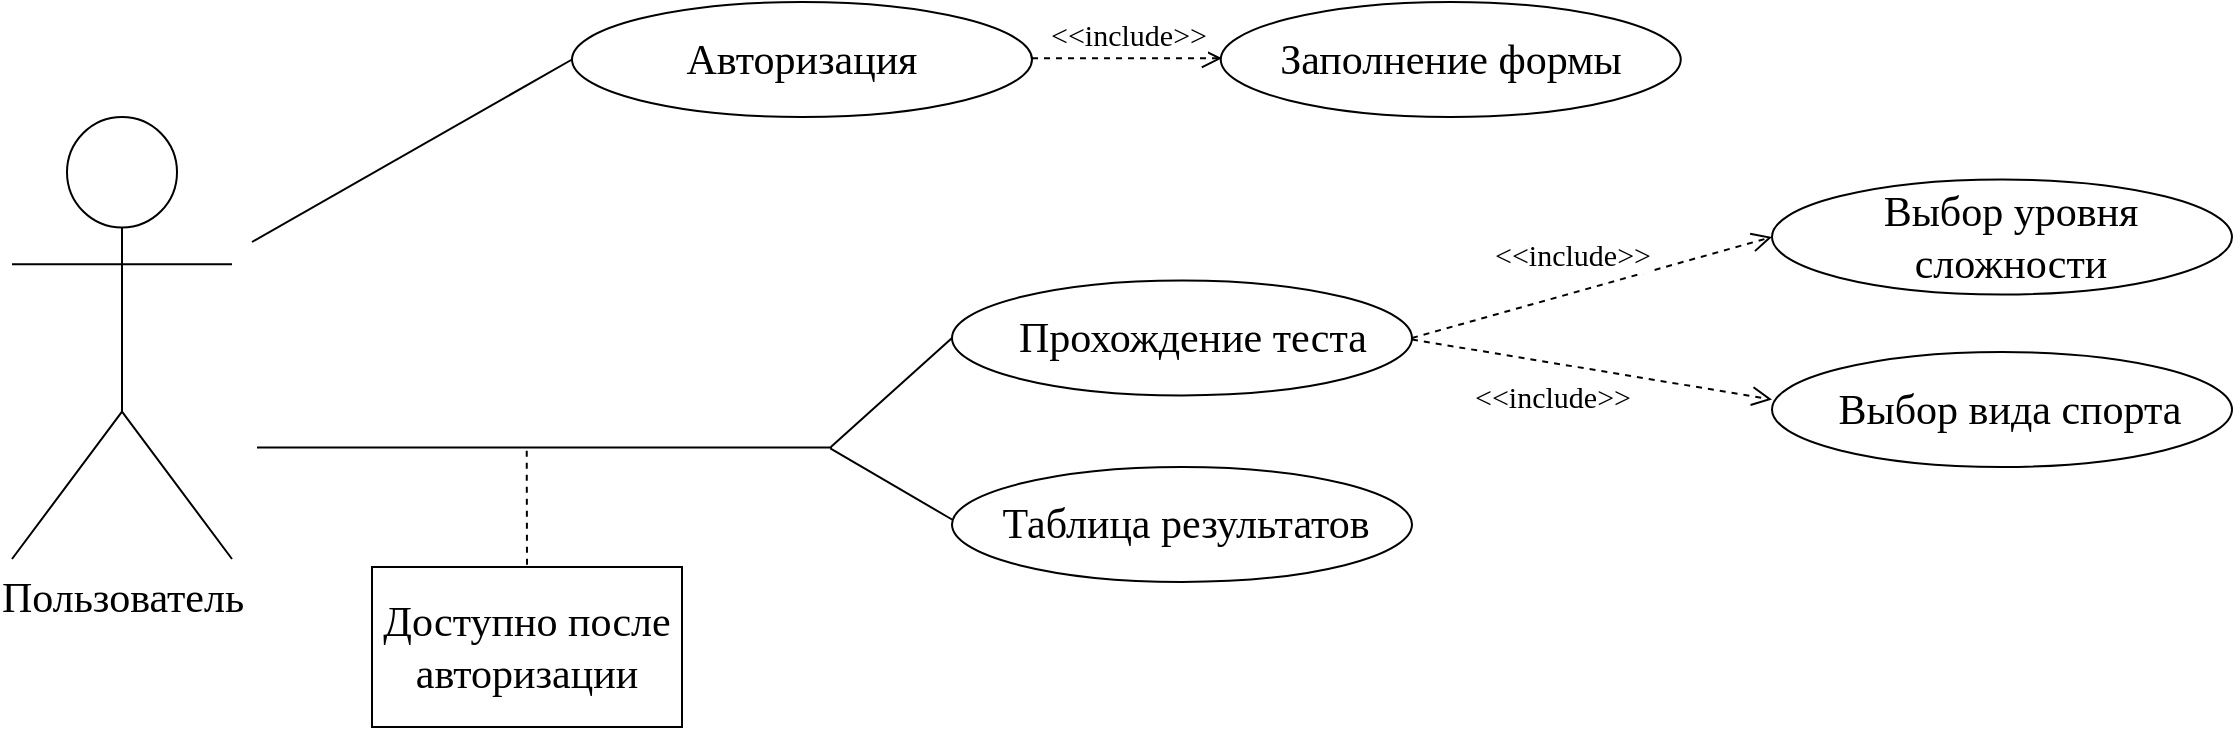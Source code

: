<mxfile version="24.6.4" type="device">
  <diagram name="Страница — 1" id="H0fnMuuXgLZo9D4dqB9F">
    <mxGraphModel dx="1500" dy="899" grid="1" gridSize="10" guides="1" tooltips="1" connect="1" arrows="1" fold="1" page="1" pageScale="1" pageWidth="1169" pageHeight="827" math="0" shadow="0">
      <root>
        <mxCell id="0" />
        <mxCell id="1" parent="0" />
        <mxCell id="BTkQICznWu5b2SkcchoW-19" value="" style="ellipse;whiteSpace=wrap;html=1;fillColor=default;fontSize=21;fontFamily=isocpeur;" vertex="1" parent="1">
          <mxGeometry x="644.38" y="150" width="230" height="57.5" as="geometry" />
        </mxCell>
        <mxCell id="BTkQICznWu5b2SkcchoW-5" value="" style="ellipse;whiteSpace=wrap;html=1;fillColor=default;fontSize=21;fontFamily=isocpeur;" vertex="1" parent="1">
          <mxGeometry x="320" y="150" width="230" height="57.5" as="geometry" />
        </mxCell>
        <mxCell id="naLeFJOA4xzYUaONAAyw-107" value="&lt;font style=&quot;font-size: 21px;&quot;&gt;Пользователь&lt;/font&gt;" style="shape=umlActor;verticalLabelPosition=bottom;verticalAlign=top;html=1;fontSize=21;fontFamily=isocpeur;" parent="1" vertex="1">
          <mxGeometry x="40" y="207.5" width="110" height="221" as="geometry" />
        </mxCell>
        <mxCell id="BTkQICznWu5b2SkcchoW-2" value="&lt;font style=&quot;font-size: 21px;&quot;&gt;Авторизация&lt;/font&gt;" style="text;html=1;align=center;verticalAlign=middle;whiteSpace=wrap;rounded=0;fontSize=21;fontFamily=isocpeur;" vertex="1" parent="1">
          <mxGeometry x="360" y="163.75" width="150" height="30" as="geometry" />
        </mxCell>
        <mxCell id="BTkQICznWu5b2SkcchoW-3" value="&lt;font style=&quot;font-size: 21px;&quot;&gt;Доступно после авторизации&lt;/font&gt;" style="html=1;whiteSpace=wrap;fontSize=21;fontFamily=isocpeur;" vertex="1" parent="1">
          <mxGeometry x="220" y="432.5" width="155" height="80" as="geometry" />
        </mxCell>
        <mxCell id="BTkQICznWu5b2SkcchoW-7" value="" style="endArrow=none;html=1;rounded=0;fontSize=21;fontFamily=isocpeur;entryX=0;entryY=0.5;entryDx=0;entryDy=0;" edge="1" parent="1" target="BTkQICznWu5b2SkcchoW-5">
          <mxGeometry width="50" height="50" relative="1" as="geometry">
            <mxPoint x="160" y="270" as="sourcePoint" />
            <mxPoint x="510" y="227.5" as="targetPoint" />
          </mxGeometry>
        </mxCell>
        <mxCell id="BTkQICznWu5b2SkcchoW-8" value="&lt;font style=&quot;font-size: 15px;&quot;&gt;&amp;lt;&amp;lt;include&amp;gt;&amp;gt;&lt;/font&gt;" style="html=1;verticalAlign=bottom;endArrow=open;dashed=1;endSize=8;curved=0;rounded=0;fontFamily=isocpeur;" edge="1" parent="1">
          <mxGeometry relative="1" as="geometry">
            <mxPoint x="550" y="178.14" as="sourcePoint" />
            <mxPoint x="645" y="178.14" as="targetPoint" />
          </mxGeometry>
        </mxCell>
        <mxCell id="BTkQICznWu5b2SkcchoW-10" value="&lt;font style=&quot;font-size: 21px;&quot;&gt;Заполнение формы&lt;/font&gt;" style="text;html=1;align=center;verticalAlign=middle;whiteSpace=wrap;rounded=0;fontSize=21;fontFamily=isocpeur;" vertex="1" parent="1">
          <mxGeometry x="668.76" y="163.75" width="181.25" height="30" as="geometry" />
        </mxCell>
        <mxCell id="BTkQICznWu5b2SkcchoW-23" value="" style="ellipse;whiteSpace=wrap;html=1;fillColor=default;fontSize=21;fontFamily=isocpeur;" vertex="1" parent="1">
          <mxGeometry x="510" y="289.25" width="230" height="57.5" as="geometry" />
        </mxCell>
        <mxCell id="BTkQICznWu5b2SkcchoW-24" value="&lt;font style=&quot;font-size: 21px;&quot;&gt;Прохождение теста&lt;/font&gt;" style="text;html=1;align=center;verticalAlign=middle;whiteSpace=wrap;rounded=0;fontSize=21;fontFamily=isocpeur;" vertex="1" parent="1">
          <mxGeometry x="540" y="303" width="181.25" height="30" as="geometry" />
        </mxCell>
        <mxCell id="BTkQICznWu5b2SkcchoW-32" value="&lt;font style=&quot;font-size: 15px;&quot;&gt;&amp;lt;&amp;lt;include&amp;gt;&amp;gt;&lt;/font&gt;" style="html=1;verticalAlign=bottom;endArrow=open;dashed=1;endSize=8;curved=0;rounded=0;exitX=1;exitY=0.5;exitDx=0;exitDy=0;fontFamily=isocpeur;entryX=0;entryY=0.5;entryDx=0;entryDy=0;" edge="1" parent="1" source="BTkQICznWu5b2SkcchoW-23" target="BTkQICznWu5b2SkcchoW-48">
          <mxGeometry x="-0.091" y="7" relative="1" as="geometry">
            <mxPoint x="1410" y="446.97" as="sourcePoint" />
            <mxPoint x="910" y="317.75" as="targetPoint" />
            <mxPoint as="offset" />
          </mxGeometry>
        </mxCell>
        <mxCell id="BTkQICznWu5b2SkcchoW-37" value="" style="ellipse;whiteSpace=wrap;html=1;fillColor=default;fontSize=21;fontFamily=isocpeur;" vertex="1" parent="1">
          <mxGeometry x="510.0" y="382.5" width="230" height="57.5" as="geometry" />
        </mxCell>
        <mxCell id="BTkQICznWu5b2SkcchoW-38" value="&lt;font style=&quot;font-size: 21px;&quot;&gt;Таблица результатов&lt;/font&gt;" style="text;html=1;align=center;verticalAlign=middle;whiteSpace=wrap;rounded=0;fontSize=21;fontFamily=isocpeur;" vertex="1" parent="1">
          <mxGeometry x="534.38" y="396.25" width="185.62" height="30" as="geometry" />
        </mxCell>
        <mxCell id="BTkQICznWu5b2SkcchoW-46" value="" style="line;strokeWidth=1;fillColor=none;align=left;verticalAlign=middle;spacingTop=-1;spacingLeft=3;spacingRight=3;rotatable=0;labelPosition=right;points=[];portConstraint=eastwest;strokeColor=inherit;fontSize=21;fontFamily=isocpeur;" vertex="1" parent="1">
          <mxGeometry x="162.5" y="368.75" width="287.5" height="8" as="geometry" />
        </mxCell>
        <mxCell id="BTkQICznWu5b2SkcchoW-47" value="" style="endArrow=none;html=1;rounded=0;fontSize=21;fontFamily=isocpeur;exitX=0.998;exitY=0.462;exitDx=0;exitDy=0;exitPerimeter=0;entryX=0;entryY=0.5;entryDx=0;entryDy=0;" edge="1" parent="1" source="BTkQICznWu5b2SkcchoW-46" target="BTkQICznWu5b2SkcchoW-23">
          <mxGeometry width="50" height="50" relative="1" as="geometry">
            <mxPoint x="455" y="383.75" as="sourcePoint" />
            <mxPoint x="520" y="278.75" as="targetPoint" />
          </mxGeometry>
        </mxCell>
        <mxCell id="BTkQICznWu5b2SkcchoW-48" value="" style="ellipse;whiteSpace=wrap;html=1;fillColor=default;fontSize=21;fontFamily=isocpeur;" vertex="1" parent="1">
          <mxGeometry x="920" y="238.75" width="230" height="57.5" as="geometry" />
        </mxCell>
        <mxCell id="BTkQICznWu5b2SkcchoW-49" value="&lt;font style=&quot;font-size: 21px;&quot;&gt;Выбор уровня сложности&lt;/font&gt;" style="text;html=1;align=center;verticalAlign=middle;whiteSpace=wrap;rounded=0;fontSize=21;fontFamily=isocpeur;" vertex="1" parent="1">
          <mxGeometry x="958.75" y="252.5" width="161.25" height="30" as="geometry" />
        </mxCell>
        <mxCell id="BTkQICznWu5b2SkcchoW-50" value="" style="ellipse;whiteSpace=wrap;html=1;fillColor=default;fontSize=21;fontFamily=isocpeur;" vertex="1" parent="1">
          <mxGeometry x="920" y="325" width="230" height="57.5" as="geometry" />
        </mxCell>
        <mxCell id="BTkQICznWu5b2SkcchoW-51" value="&lt;font style=&quot;font-size: 21px;&quot;&gt;Выбор вида спорта&lt;/font&gt;" style="text;html=1;align=center;verticalAlign=middle;whiteSpace=wrap;rounded=0;fontSize=21;fontFamily=isocpeur;" vertex="1" parent="1">
          <mxGeometry x="949.38" y="338.75" width="180" height="30" as="geometry" />
        </mxCell>
        <mxCell id="BTkQICznWu5b2SkcchoW-52" value="&lt;font style=&quot;font-size: 15px;&quot;&gt;&amp;lt;&amp;lt;include&amp;gt;&amp;gt;&lt;/font&gt;" style="html=1;verticalAlign=bottom;endArrow=open;dashed=1;endSize=8;curved=0;rounded=0;fontFamily=isocpeur;" edge="1" parent="1">
          <mxGeometry x="-0.171" y="-28" relative="1" as="geometry">
            <mxPoint x="740" y="318.75" as="sourcePoint" />
            <mxPoint x="920" y="348.75" as="targetPoint" />
            <mxPoint as="offset" />
          </mxGeometry>
        </mxCell>
        <mxCell id="BTkQICznWu5b2SkcchoW-54" value="" style="endArrow=none;html=1;rounded=0;fontSize=21;fontFamily=isocpeur;exitX=0.997;exitY=0.552;exitDx=0;exitDy=0;exitPerimeter=0;" edge="1" parent="1" source="BTkQICznWu5b2SkcchoW-46">
          <mxGeometry width="50" height="50" relative="1" as="geometry">
            <mxPoint x="450" y="368.75" as="sourcePoint" />
            <mxPoint x="510" y="408.75" as="targetPoint" />
          </mxGeometry>
        </mxCell>
        <mxCell id="BTkQICznWu5b2SkcchoW-56" value="" style="endArrow=none;dashed=1;html=1;rounded=0;entryX=0.5;entryY=0;entryDx=0;entryDy=0;" edge="1" parent="1" target="BTkQICznWu5b2SkcchoW-3">
          <mxGeometry width="50" height="50" relative="1" as="geometry">
            <mxPoint x="297.36" y="374.38" as="sourcePoint" />
            <mxPoint x="297.36" y="448.13" as="targetPoint" />
          </mxGeometry>
        </mxCell>
      </root>
    </mxGraphModel>
  </diagram>
</mxfile>
